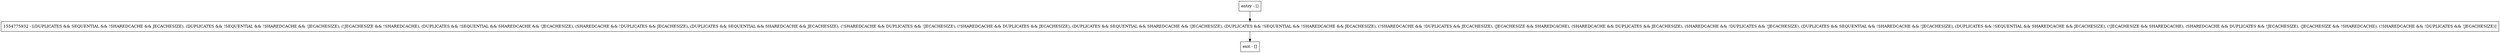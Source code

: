 digraph updateAdminMemoryUsage {
node [shape=record];
1554775932 [label="1554775932 - [(DUPLICATES && SEQUENTIAL && !SHAREDCACHE && JECACHESIZE), (DUPLICATES && !SEQUENTIAL && !SHAREDCACHE && !JECACHESIZE), (!JECACHESIZE && !SHAREDCACHE), (DUPLICATES && !SEQUENTIAL && SHAREDCACHE && !JECACHESIZE), (SHAREDCACHE && !DUPLICATES && JECACHESIZE), (DUPLICATES && SEQUENTIAL && SHAREDCACHE && JECACHESIZE), (!SHAREDCACHE && DUPLICATES && !JECACHESIZE), (!SHAREDCACHE && DUPLICATES && JECACHESIZE), (DUPLICATES && SEQUENTIAL && SHAREDCACHE && !JECACHESIZE), (DUPLICATES && !SEQUENTIAL && !SHAREDCACHE && JECACHESIZE), (!SHAREDCACHE && !DUPLICATES && JECACHESIZE), (JECACHESIZE && SHAREDCACHE), (SHAREDCACHE && DUPLICATES && JECACHESIZE), (SHAREDCACHE && !DUPLICATES && !JECACHESIZE), (DUPLICATES && SEQUENTIAL && !SHAREDCACHE && !JECACHESIZE), (DUPLICATES && !SEQUENTIAL && SHAREDCACHE && JECACHESIZE), (!JECACHESIZE && SHAREDCACHE), (SHAREDCACHE && DUPLICATES && !JECACHESIZE), (JECACHESIZE && !SHAREDCACHE), (!SHAREDCACHE && !DUPLICATES && !JECACHESIZE)]"];
entry [label="entry - []"];
exit [label="exit - []"];
entry;
exit;
1554775932 -> exit;
entry -> 1554775932;
}
